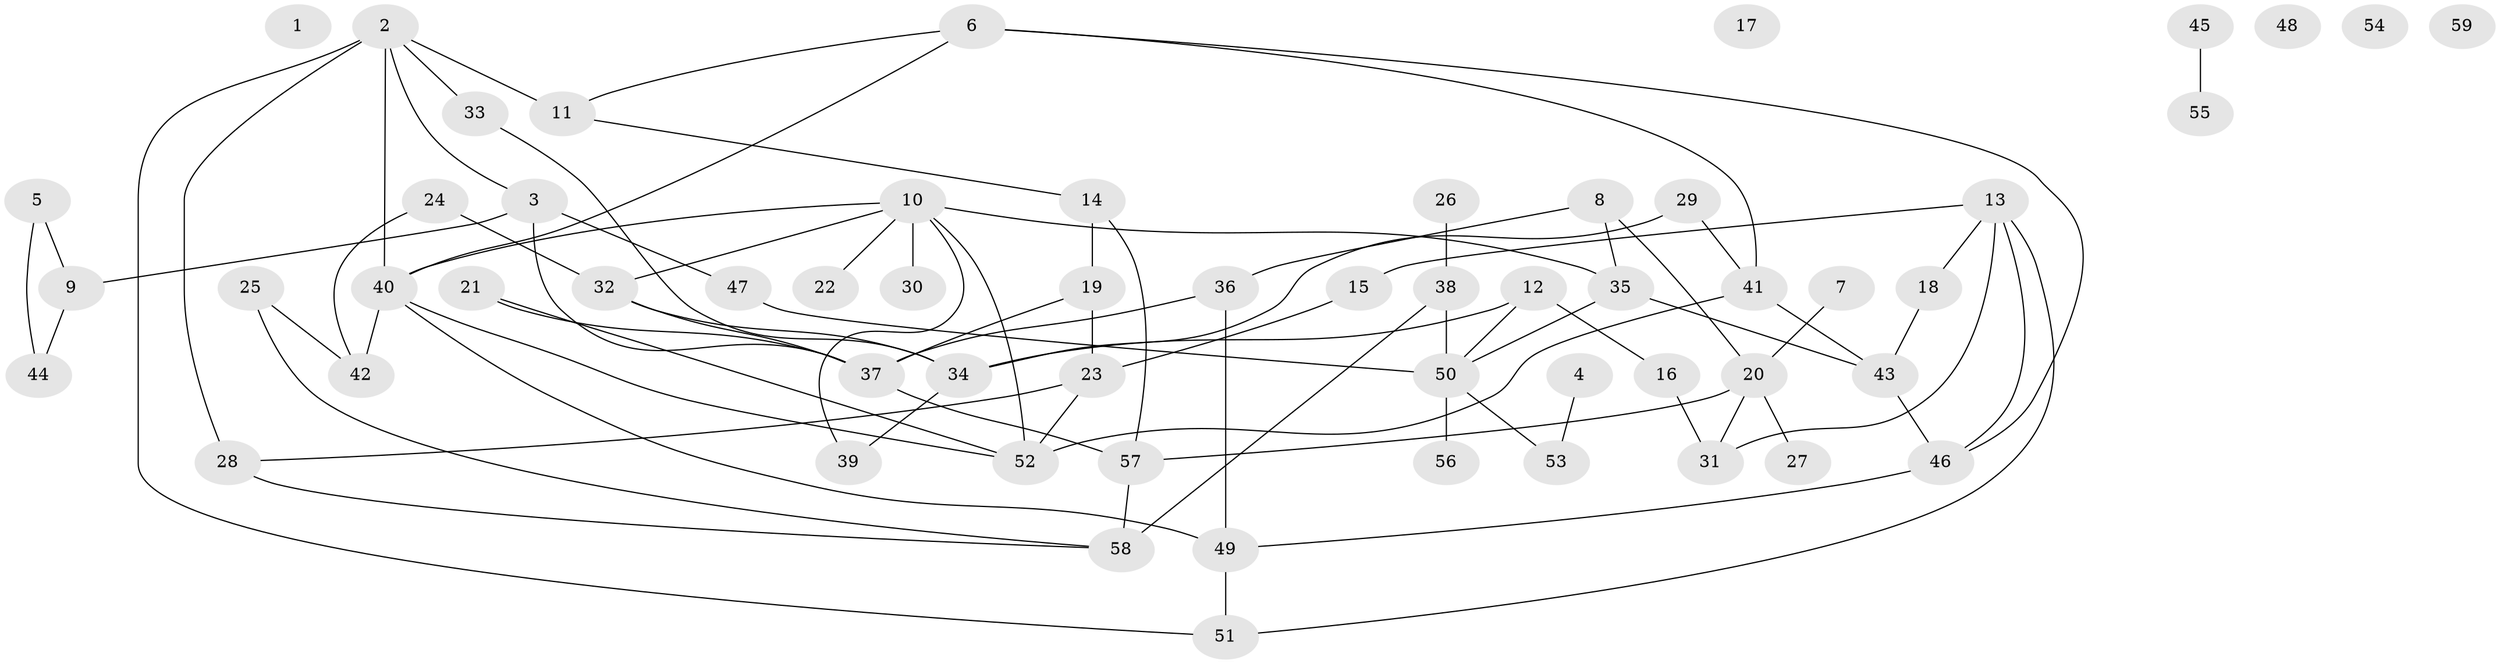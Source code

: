 // Generated by graph-tools (version 1.1) at 2025/49/03/09/25 03:49:14]
// undirected, 59 vertices, 83 edges
graph export_dot {
graph [start="1"]
  node [color=gray90,style=filled];
  1;
  2;
  3;
  4;
  5;
  6;
  7;
  8;
  9;
  10;
  11;
  12;
  13;
  14;
  15;
  16;
  17;
  18;
  19;
  20;
  21;
  22;
  23;
  24;
  25;
  26;
  27;
  28;
  29;
  30;
  31;
  32;
  33;
  34;
  35;
  36;
  37;
  38;
  39;
  40;
  41;
  42;
  43;
  44;
  45;
  46;
  47;
  48;
  49;
  50;
  51;
  52;
  53;
  54;
  55;
  56;
  57;
  58;
  59;
  2 -- 3;
  2 -- 11;
  2 -- 28;
  2 -- 33;
  2 -- 40;
  2 -- 51;
  3 -- 9;
  3 -- 37;
  3 -- 47;
  4 -- 53;
  5 -- 9;
  5 -- 44;
  6 -- 11;
  6 -- 40;
  6 -- 41;
  6 -- 46;
  7 -- 20;
  8 -- 20;
  8 -- 35;
  8 -- 36;
  9 -- 44;
  10 -- 22;
  10 -- 30;
  10 -- 32;
  10 -- 35;
  10 -- 39;
  10 -- 40;
  10 -- 52;
  11 -- 14;
  12 -- 16;
  12 -- 34;
  12 -- 50;
  13 -- 15;
  13 -- 18;
  13 -- 31;
  13 -- 46;
  13 -- 51;
  14 -- 19;
  14 -- 57;
  15 -- 23;
  16 -- 31;
  18 -- 43;
  19 -- 23;
  19 -- 37;
  20 -- 27;
  20 -- 31;
  20 -- 57;
  21 -- 37;
  21 -- 52;
  23 -- 28;
  23 -- 52;
  24 -- 32;
  24 -- 42;
  25 -- 42;
  25 -- 58;
  26 -- 38;
  28 -- 58;
  29 -- 34;
  29 -- 41;
  32 -- 34;
  32 -- 37;
  33 -- 34;
  34 -- 39;
  35 -- 43;
  35 -- 50;
  36 -- 37;
  36 -- 49;
  37 -- 57;
  38 -- 50;
  38 -- 58;
  40 -- 42;
  40 -- 49;
  40 -- 52;
  41 -- 43;
  41 -- 52;
  43 -- 46;
  45 -- 55;
  46 -- 49;
  47 -- 50;
  49 -- 51;
  50 -- 53;
  50 -- 56;
  57 -- 58;
}
